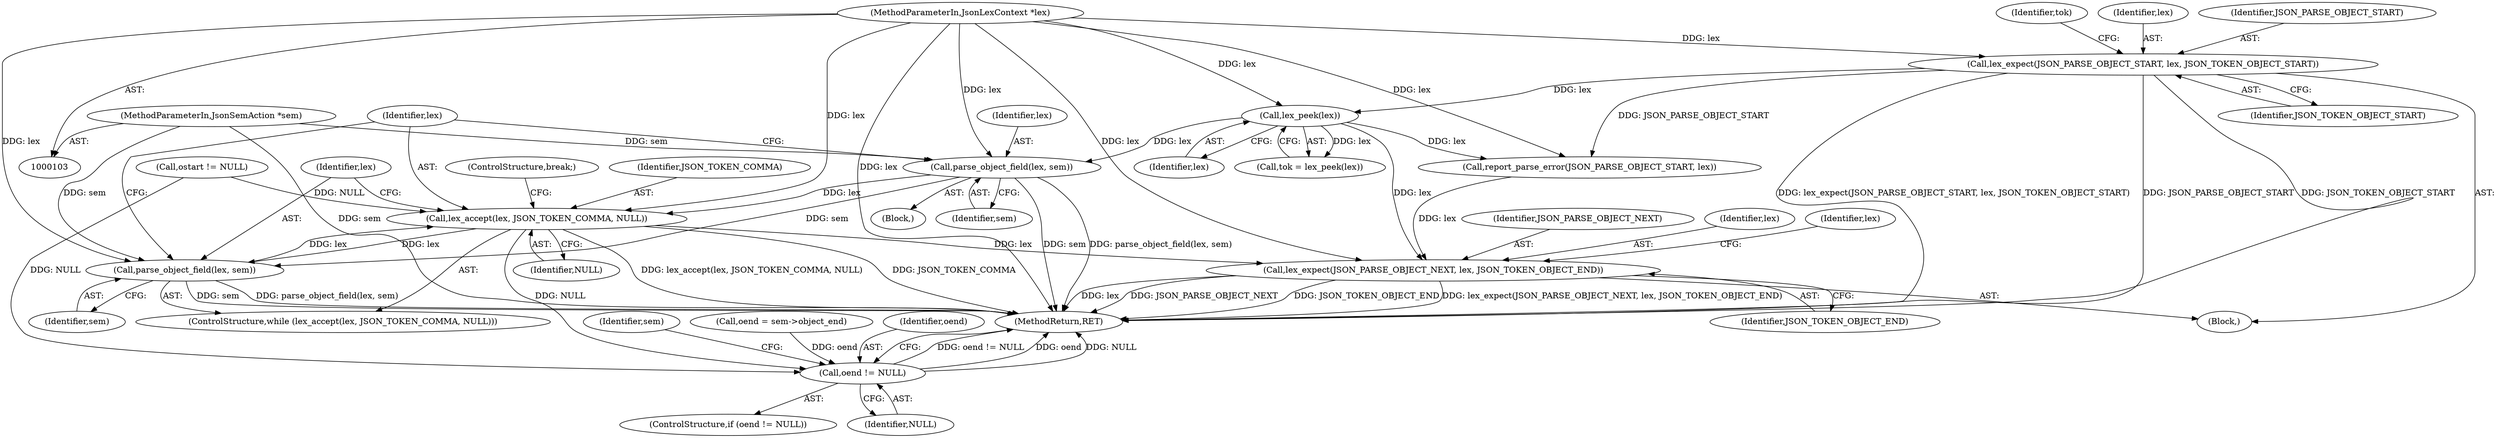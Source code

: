digraph "0_postgresql_08fa47c4850cea32c3116665975bca219fbf2fe6_1@pointer" {
"1000145" [label="(Call,parse_object_field(lex, sem))"];
"1000139" [label="(Call,lex_peek(lex))"];
"1000133" [label="(Call,lex_expect(JSON_PARSE_OBJECT_START, lex, JSON_TOKEN_OBJECT_START))"];
"1000104" [label="(MethodParameterIn,JsonLexContext *lex)"];
"1000105" [label="(MethodParameterIn,JsonSemAction *sem)"];
"1000149" [label="(Call,lex_accept(lex, JSON_TOKEN_COMMA, NULL))"];
"1000153" [label="(Call,parse_object_field(lex, sem))"];
"1000163" [label="(Call,lex_expect(JSON_PARSE_OBJECT_NEXT, lex, JSON_TOKEN_OBJECT_END))"];
"1000172" [label="(Call,oend != NULL)"];
"1000146" [label="(Identifier,lex)"];
"1000154" [label="(Identifier,lex)"];
"1000139" [label="(Call,lex_peek(lex))"];
"1000177" [label="(Identifier,sem)"];
"1000136" [label="(Identifier,JSON_TOKEN_OBJECT_START)"];
"1000138" [label="(Identifier,tok)"];
"1000114" [label="(Call,oend = sem->object_end)"];
"1000171" [label="(ControlStructure,if (oend != NULL))"];
"1000155" [label="(Identifier,sem)"];
"1000104" [label="(MethodParameterIn,JsonLexContext *lex)"];
"1000156" [label="(ControlStructure,break;)"];
"1000145" [label="(Call,parse_object_field(lex, sem))"];
"1000137" [label="(Call,tok = lex_peek(lex))"];
"1000135" [label="(Identifier,lex)"];
"1000173" [label="(Identifier,oend)"];
"1000149" [label="(Call,lex_accept(lex, JSON_TOKEN_COMMA, NULL))"];
"1000172" [label="(Call,oend != NULL)"];
"1000122" [label="(Call,ostart != NULL)"];
"1000163" [label="(Call,lex_expect(JSON_PARSE_OBJECT_NEXT, lex, JSON_TOKEN_OBJECT_END))"];
"1000148" [label="(ControlStructure,while (lex_accept(lex, JSON_TOKEN_COMMA, NULL)))"];
"1000160" [label="(Call,report_parse_error(JSON_PARSE_OBJECT_START, lex))"];
"1000166" [label="(Identifier,JSON_TOKEN_OBJECT_END)"];
"1000152" [label="(Identifier,NULL)"];
"1000174" [label="(Identifier,NULL)"];
"1000153" [label="(Call,parse_object_field(lex, sem))"];
"1000105" [label="(MethodParameterIn,JsonSemAction *sem)"];
"1000164" [label="(Identifier,JSON_PARSE_OBJECT_NEXT)"];
"1000147" [label="(Identifier,sem)"];
"1000151" [label="(Identifier,JSON_TOKEN_COMMA)"];
"1000143" [label="(Block,)"];
"1000140" [label="(Identifier,lex)"];
"1000106" [label="(Block,)"];
"1000179" [label="(MethodReturn,RET)"];
"1000165" [label="(Identifier,lex)"];
"1000133" [label="(Call,lex_expect(JSON_PARSE_OBJECT_START, lex, JSON_TOKEN_OBJECT_START))"];
"1000169" [label="(Identifier,lex)"];
"1000150" [label="(Identifier,lex)"];
"1000134" [label="(Identifier,JSON_PARSE_OBJECT_START)"];
"1000145" -> "1000143"  [label="AST: "];
"1000145" -> "1000147"  [label="CFG: "];
"1000146" -> "1000145"  [label="AST: "];
"1000147" -> "1000145"  [label="AST: "];
"1000150" -> "1000145"  [label="CFG: "];
"1000145" -> "1000179"  [label="DDG: parse_object_field(lex, sem)"];
"1000145" -> "1000179"  [label="DDG: sem"];
"1000139" -> "1000145"  [label="DDG: lex"];
"1000104" -> "1000145"  [label="DDG: lex"];
"1000105" -> "1000145"  [label="DDG: sem"];
"1000145" -> "1000149"  [label="DDG: lex"];
"1000145" -> "1000153"  [label="DDG: sem"];
"1000139" -> "1000137"  [label="AST: "];
"1000139" -> "1000140"  [label="CFG: "];
"1000140" -> "1000139"  [label="AST: "];
"1000137" -> "1000139"  [label="CFG: "];
"1000139" -> "1000137"  [label="DDG: lex"];
"1000133" -> "1000139"  [label="DDG: lex"];
"1000104" -> "1000139"  [label="DDG: lex"];
"1000139" -> "1000160"  [label="DDG: lex"];
"1000139" -> "1000163"  [label="DDG: lex"];
"1000133" -> "1000106"  [label="AST: "];
"1000133" -> "1000136"  [label="CFG: "];
"1000134" -> "1000133"  [label="AST: "];
"1000135" -> "1000133"  [label="AST: "];
"1000136" -> "1000133"  [label="AST: "];
"1000138" -> "1000133"  [label="CFG: "];
"1000133" -> "1000179"  [label="DDG: lex_expect(JSON_PARSE_OBJECT_START, lex, JSON_TOKEN_OBJECT_START)"];
"1000133" -> "1000179"  [label="DDG: JSON_PARSE_OBJECT_START"];
"1000133" -> "1000179"  [label="DDG: JSON_TOKEN_OBJECT_START"];
"1000104" -> "1000133"  [label="DDG: lex"];
"1000133" -> "1000160"  [label="DDG: JSON_PARSE_OBJECT_START"];
"1000104" -> "1000103"  [label="AST: "];
"1000104" -> "1000179"  [label="DDG: lex"];
"1000104" -> "1000149"  [label="DDG: lex"];
"1000104" -> "1000153"  [label="DDG: lex"];
"1000104" -> "1000160"  [label="DDG: lex"];
"1000104" -> "1000163"  [label="DDG: lex"];
"1000105" -> "1000103"  [label="AST: "];
"1000105" -> "1000179"  [label="DDG: sem"];
"1000105" -> "1000153"  [label="DDG: sem"];
"1000149" -> "1000148"  [label="AST: "];
"1000149" -> "1000152"  [label="CFG: "];
"1000150" -> "1000149"  [label="AST: "];
"1000151" -> "1000149"  [label="AST: "];
"1000152" -> "1000149"  [label="AST: "];
"1000154" -> "1000149"  [label="CFG: "];
"1000156" -> "1000149"  [label="CFG: "];
"1000149" -> "1000179"  [label="DDG: JSON_TOKEN_COMMA"];
"1000149" -> "1000179"  [label="DDG: lex_accept(lex, JSON_TOKEN_COMMA, NULL)"];
"1000153" -> "1000149"  [label="DDG: lex"];
"1000122" -> "1000149"  [label="DDG: NULL"];
"1000149" -> "1000153"  [label="DDG: lex"];
"1000149" -> "1000163"  [label="DDG: lex"];
"1000149" -> "1000172"  [label="DDG: NULL"];
"1000153" -> "1000148"  [label="AST: "];
"1000153" -> "1000155"  [label="CFG: "];
"1000154" -> "1000153"  [label="AST: "];
"1000155" -> "1000153"  [label="AST: "];
"1000150" -> "1000153"  [label="CFG: "];
"1000153" -> "1000179"  [label="DDG: parse_object_field(lex, sem)"];
"1000153" -> "1000179"  [label="DDG: sem"];
"1000163" -> "1000106"  [label="AST: "];
"1000163" -> "1000166"  [label="CFG: "];
"1000164" -> "1000163"  [label="AST: "];
"1000165" -> "1000163"  [label="AST: "];
"1000166" -> "1000163"  [label="AST: "];
"1000169" -> "1000163"  [label="CFG: "];
"1000163" -> "1000179"  [label="DDG: JSON_TOKEN_OBJECT_END"];
"1000163" -> "1000179"  [label="DDG: lex_expect(JSON_PARSE_OBJECT_NEXT, lex, JSON_TOKEN_OBJECT_END)"];
"1000163" -> "1000179"  [label="DDG: lex"];
"1000163" -> "1000179"  [label="DDG: JSON_PARSE_OBJECT_NEXT"];
"1000160" -> "1000163"  [label="DDG: lex"];
"1000172" -> "1000171"  [label="AST: "];
"1000172" -> "1000174"  [label="CFG: "];
"1000173" -> "1000172"  [label="AST: "];
"1000174" -> "1000172"  [label="AST: "];
"1000177" -> "1000172"  [label="CFG: "];
"1000179" -> "1000172"  [label="CFG: "];
"1000172" -> "1000179"  [label="DDG: oend != NULL"];
"1000172" -> "1000179"  [label="DDG: oend"];
"1000172" -> "1000179"  [label="DDG: NULL"];
"1000114" -> "1000172"  [label="DDG: oend"];
"1000122" -> "1000172"  [label="DDG: NULL"];
}
